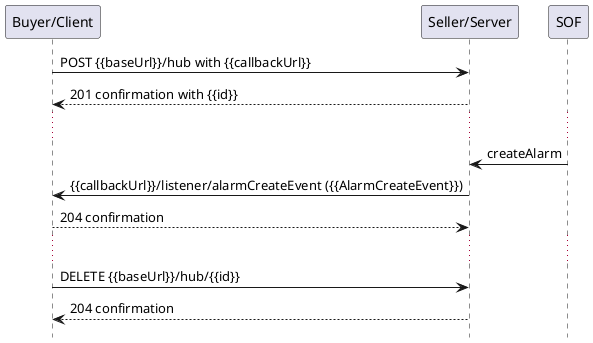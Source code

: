 @startuml useCase53Notification

hide footbox

participant "Buyer/Client" as A
participant "Seller/Server" as S

participant SOF

A -> S : POST {{baseUrl}}/hub with {{callbackUrl}}
S --> A: 201 confirmation with {{id}}
...
SOF -> S : createAlarm
S -> A: {{callbackUrl}}/listener/alarmCreateEvent ({{AlarmCreateEvent}})
A --> S : 204 confirmation
...

A -> S : DELETE {{baseUrl}}/hub/{{id}} 
S -->  A : 204 confirmation

@enduml